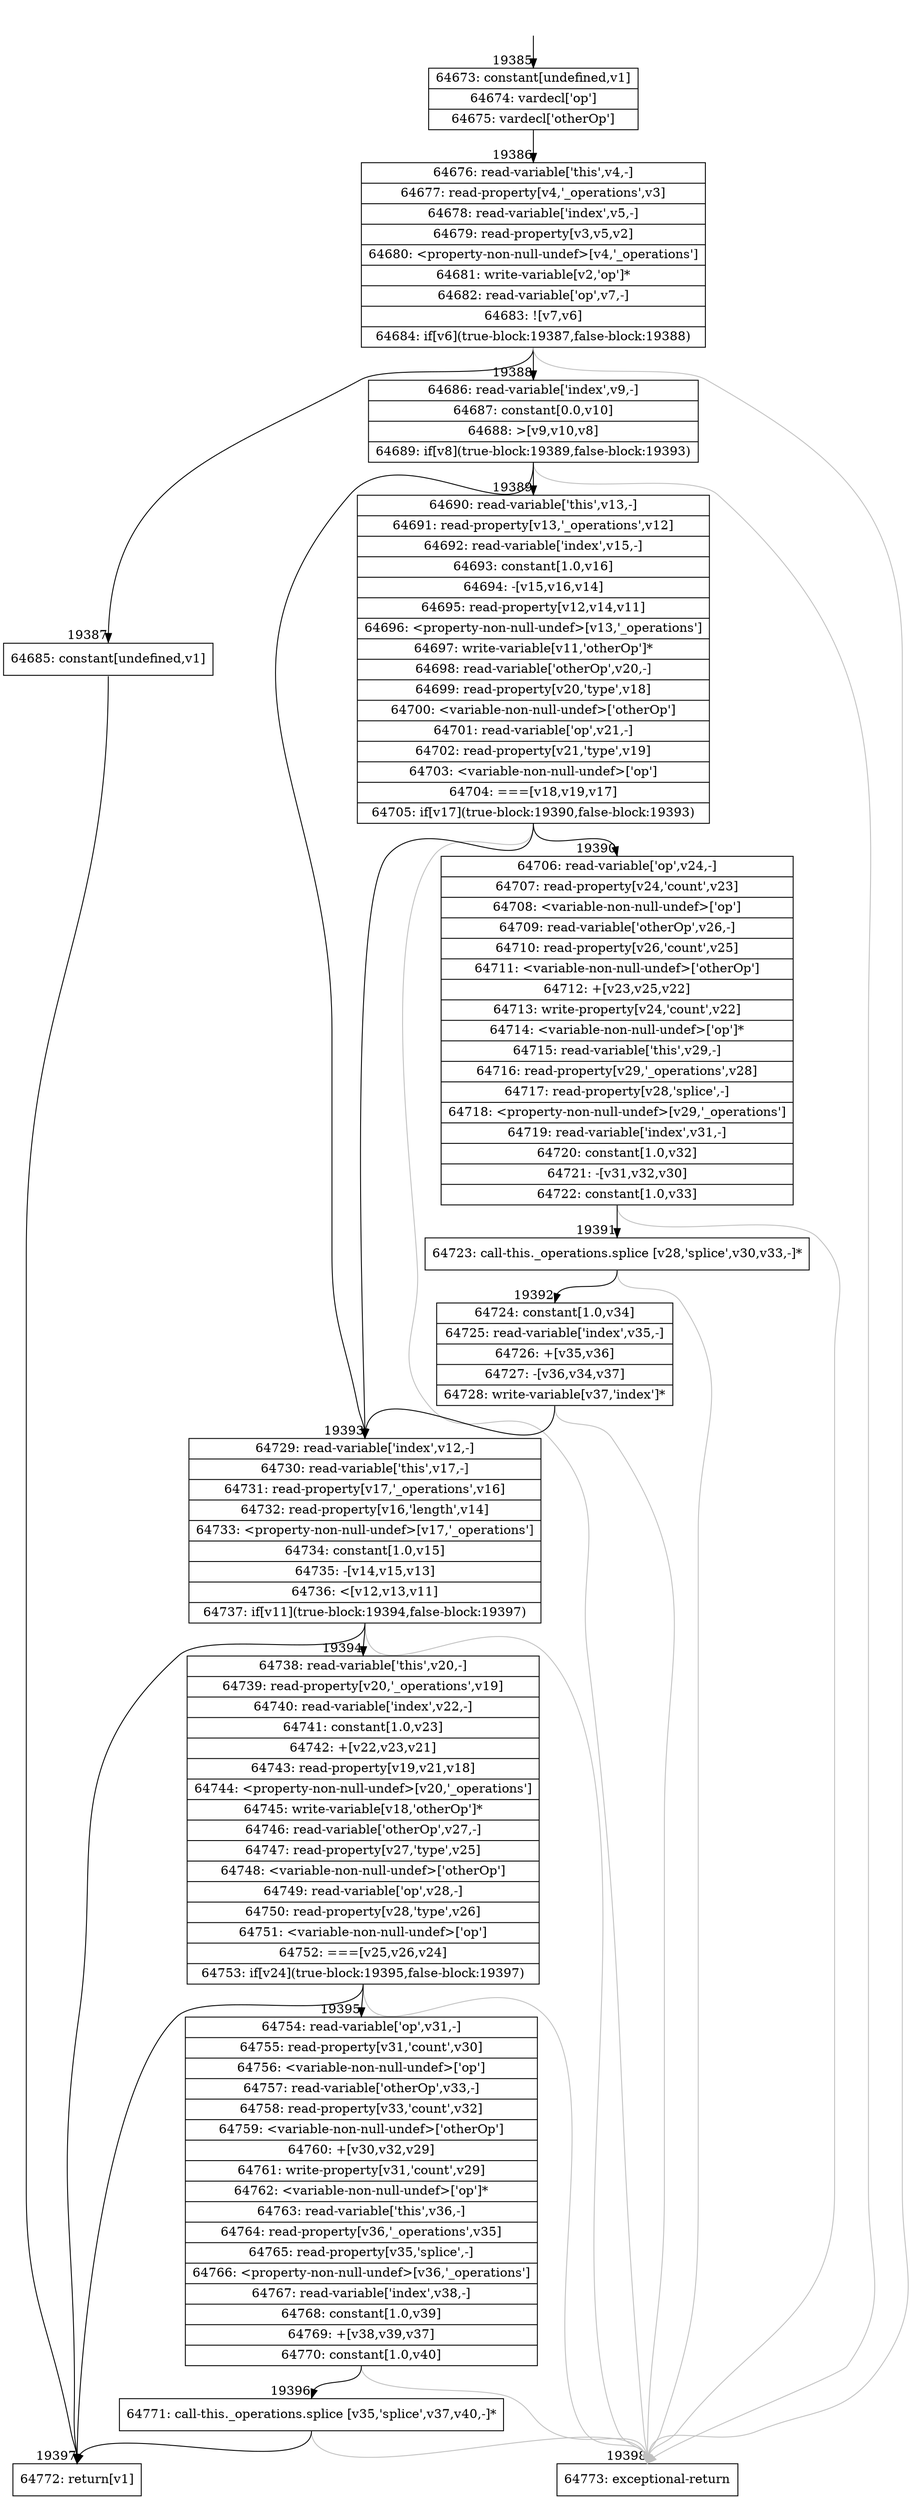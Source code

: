 digraph {
rankdir="TD"
BB_entry1670[shape=none,label=""];
BB_entry1670 -> BB19385 [tailport=s, headport=n, headlabel="    19385"]
BB19385 [shape=record label="{64673: constant[undefined,v1]|64674: vardecl['op']|64675: vardecl['otherOp']}" ] 
BB19385 -> BB19386 [tailport=s, headport=n, headlabel="      19386"]
BB19386 [shape=record label="{64676: read-variable['this',v4,-]|64677: read-property[v4,'_operations',v3]|64678: read-variable['index',v5,-]|64679: read-property[v3,v5,v2]|64680: \<property-non-null-undef\>[v4,'_operations']|64681: write-variable[v2,'op']*|64682: read-variable['op',v7,-]|64683: ![v7,v6]|64684: if[v6](true-block:19387,false-block:19388)}" ] 
BB19386 -> BB19387 [tailport=s, headport=n, headlabel="      19387"]
BB19386 -> BB19388 [tailport=s, headport=n, headlabel="      19388"]
BB19386 -> BB19398 [tailport=s, headport=n, color=gray, headlabel="      19398"]
BB19387 [shape=record label="{64685: constant[undefined,v1]}" ] 
BB19387 -> BB19397 [tailport=s, headport=n, headlabel="      19397"]
BB19388 [shape=record label="{64686: read-variable['index',v9,-]|64687: constant[0.0,v10]|64688: \>[v9,v10,v8]|64689: if[v8](true-block:19389,false-block:19393)}" ] 
BB19388 -> BB19389 [tailport=s, headport=n, headlabel="      19389"]
BB19388 -> BB19393 [tailport=s, headport=n, headlabel="      19393"]
BB19388 -> BB19398 [tailport=s, headport=n, color=gray]
BB19389 [shape=record label="{64690: read-variable['this',v13,-]|64691: read-property[v13,'_operations',v12]|64692: read-variable['index',v15,-]|64693: constant[1.0,v16]|64694: -[v15,v16,v14]|64695: read-property[v12,v14,v11]|64696: \<property-non-null-undef\>[v13,'_operations']|64697: write-variable[v11,'otherOp']*|64698: read-variable['otherOp',v20,-]|64699: read-property[v20,'type',v18]|64700: \<variable-non-null-undef\>['otherOp']|64701: read-variable['op',v21,-]|64702: read-property[v21,'type',v19]|64703: \<variable-non-null-undef\>['op']|64704: ===[v18,v19,v17]|64705: if[v17](true-block:19390,false-block:19393)}" ] 
BB19389 -> BB19390 [tailport=s, headport=n, headlabel="      19390"]
BB19389 -> BB19393 [tailport=s, headport=n]
BB19389 -> BB19398 [tailport=s, headport=n, color=gray]
BB19390 [shape=record label="{64706: read-variable['op',v24,-]|64707: read-property[v24,'count',v23]|64708: \<variable-non-null-undef\>['op']|64709: read-variable['otherOp',v26,-]|64710: read-property[v26,'count',v25]|64711: \<variable-non-null-undef\>['otherOp']|64712: +[v23,v25,v22]|64713: write-property[v24,'count',v22]|64714: \<variable-non-null-undef\>['op']*|64715: read-variable['this',v29,-]|64716: read-property[v29,'_operations',v28]|64717: read-property[v28,'splice',-]|64718: \<property-non-null-undef\>[v29,'_operations']|64719: read-variable['index',v31,-]|64720: constant[1.0,v32]|64721: -[v31,v32,v30]|64722: constant[1.0,v33]}" ] 
BB19390 -> BB19391 [tailport=s, headport=n, headlabel="      19391"]
BB19390 -> BB19398 [tailport=s, headport=n, color=gray]
BB19391 [shape=record label="{64723: call-this._operations.splice [v28,'splice',v30,v33,-]*}" ] 
BB19391 -> BB19392 [tailport=s, headport=n, headlabel="      19392"]
BB19391 -> BB19398 [tailport=s, headport=n, color=gray]
BB19392 [shape=record label="{64724: constant[1.0,v34]|64725: read-variable['index',v35,-]|64726: +[v35,v36]|64727: -[v36,v34,v37]|64728: write-variable[v37,'index']*}" ] 
BB19392 -> BB19393 [tailport=s, headport=n]
BB19392 -> BB19398 [tailport=s, headport=n, color=gray]
BB19393 [shape=record label="{64729: read-variable['index',v12,-]|64730: read-variable['this',v17,-]|64731: read-property[v17,'_operations',v16]|64732: read-property[v16,'length',v14]|64733: \<property-non-null-undef\>[v17,'_operations']|64734: constant[1.0,v15]|64735: -[v14,v15,v13]|64736: \<[v12,v13,v11]|64737: if[v11](true-block:19394,false-block:19397)}" ] 
BB19393 -> BB19394 [tailport=s, headport=n, headlabel="      19394"]
BB19393 -> BB19397 [tailport=s, headport=n]
BB19393 -> BB19398 [tailport=s, headport=n, color=gray]
BB19394 [shape=record label="{64738: read-variable['this',v20,-]|64739: read-property[v20,'_operations',v19]|64740: read-variable['index',v22,-]|64741: constant[1.0,v23]|64742: +[v22,v23,v21]|64743: read-property[v19,v21,v18]|64744: \<property-non-null-undef\>[v20,'_operations']|64745: write-variable[v18,'otherOp']*|64746: read-variable['otherOp',v27,-]|64747: read-property[v27,'type',v25]|64748: \<variable-non-null-undef\>['otherOp']|64749: read-variable['op',v28,-]|64750: read-property[v28,'type',v26]|64751: \<variable-non-null-undef\>['op']|64752: ===[v25,v26,v24]|64753: if[v24](true-block:19395,false-block:19397)}" ] 
BB19394 -> BB19395 [tailport=s, headport=n, headlabel="      19395"]
BB19394 -> BB19397 [tailport=s, headport=n]
BB19394 -> BB19398 [tailport=s, headport=n, color=gray]
BB19395 [shape=record label="{64754: read-variable['op',v31,-]|64755: read-property[v31,'count',v30]|64756: \<variable-non-null-undef\>['op']|64757: read-variable['otherOp',v33,-]|64758: read-property[v33,'count',v32]|64759: \<variable-non-null-undef\>['otherOp']|64760: +[v30,v32,v29]|64761: write-property[v31,'count',v29]|64762: \<variable-non-null-undef\>['op']*|64763: read-variable['this',v36,-]|64764: read-property[v36,'_operations',v35]|64765: read-property[v35,'splice',-]|64766: \<property-non-null-undef\>[v36,'_operations']|64767: read-variable['index',v38,-]|64768: constant[1.0,v39]|64769: +[v38,v39,v37]|64770: constant[1.0,v40]}" ] 
BB19395 -> BB19396 [tailport=s, headport=n, headlabel="      19396"]
BB19395 -> BB19398 [tailport=s, headport=n, color=gray]
BB19396 [shape=record label="{64771: call-this._operations.splice [v35,'splice',v37,v40,-]*}" ] 
BB19396 -> BB19397 [tailport=s, headport=n]
BB19396 -> BB19398 [tailport=s, headport=n, color=gray]
BB19397 [shape=record label="{64772: return[v1]}" ] 
BB19398 [shape=record label="{64773: exceptional-return}" ] 
//#$~ 36300
}
